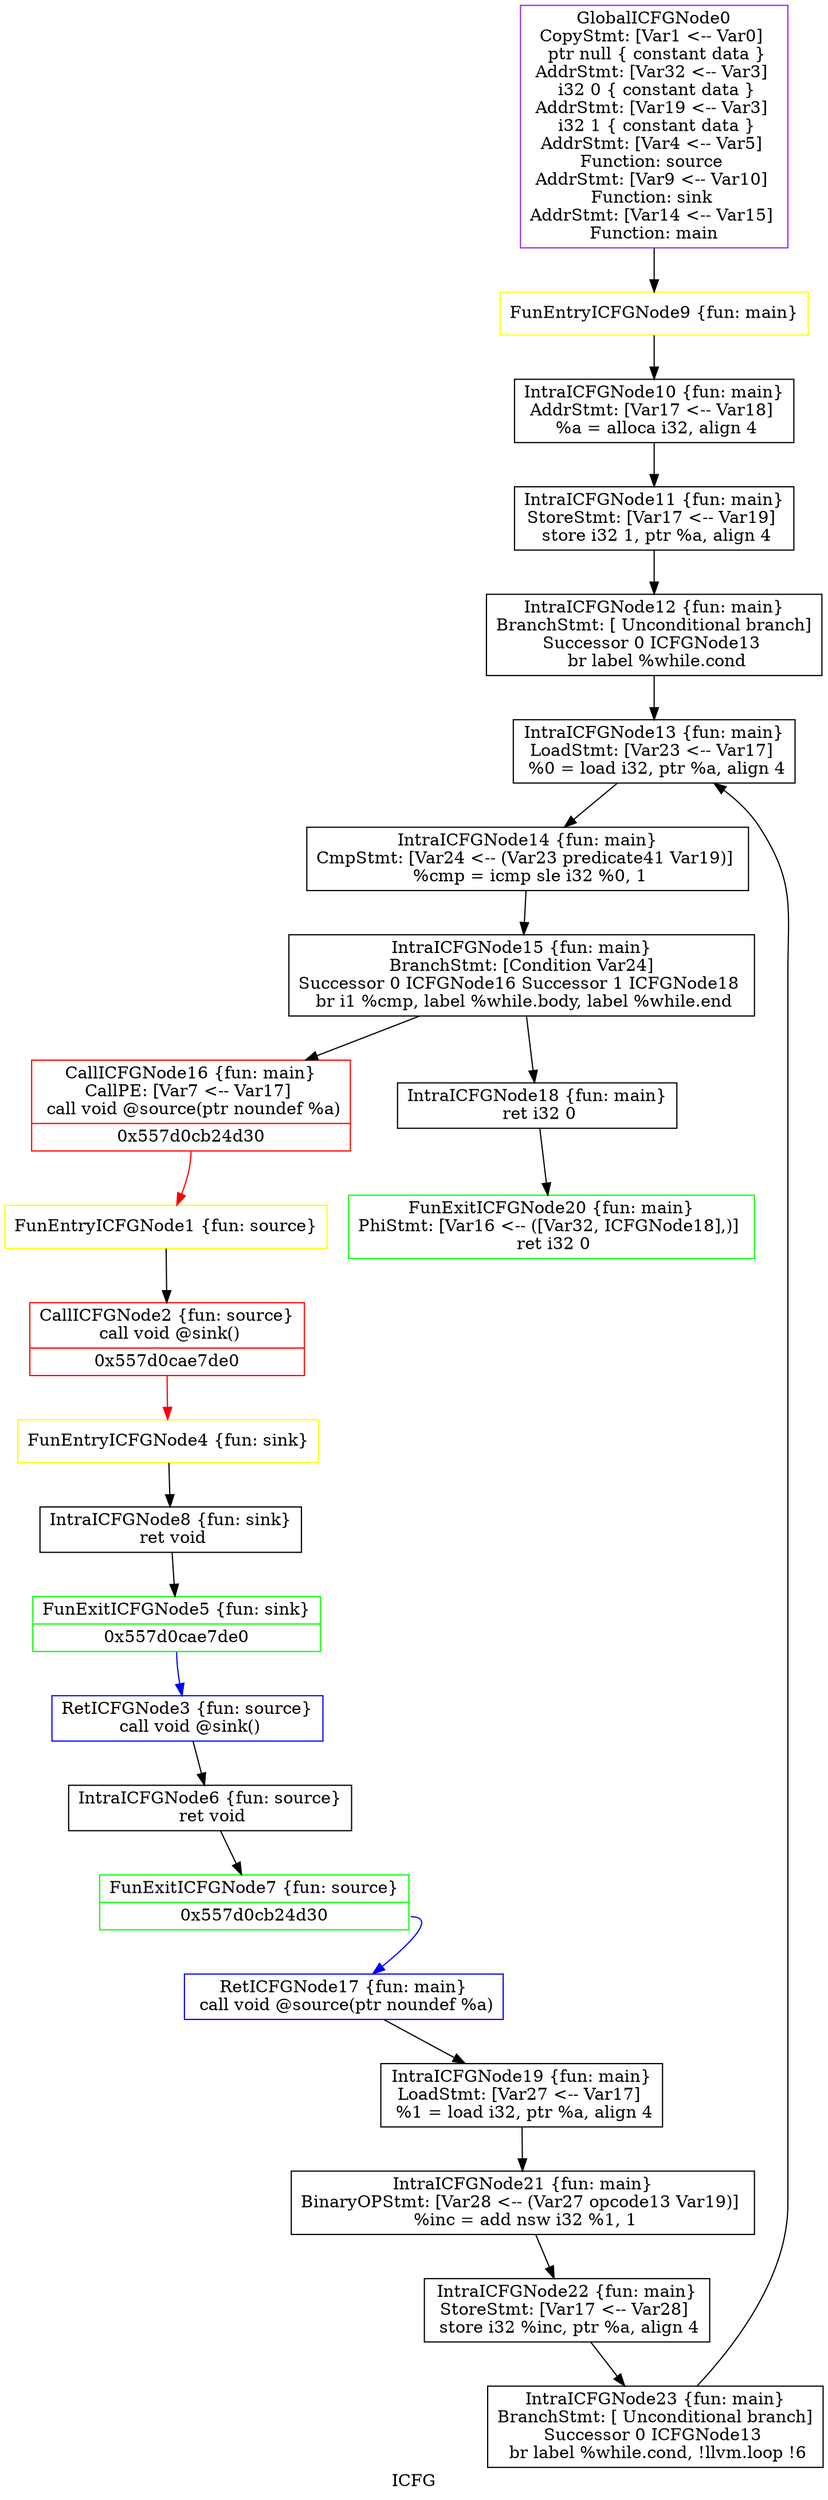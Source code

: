 digraph "ICFG" {
	label="ICFG";

	Node0x557d0caf48b0 [shape=record,color=purple,label="{GlobalICFGNode0\nCopyStmt: [Var1 \<-- Var0]  \n ptr null \{ constant data \}\nAddrStmt: [Var32 \<-- Var3]  \n i32 0 \{ constant data \}\nAddrStmt: [Var19 \<-- Var3]  \n i32 1 \{ constant data \}\nAddrStmt: [Var4 \<-- Var5]  \nFunction: source \nAddrStmt: [Var9 \<-- Var10]  \nFunction: sink \nAddrStmt: [Var14 \<-- Var15]  \nFunction: main }"];
	Node0x557d0caf48b0 -> Node0x557d0cad53d0[style=solid];
	Node0x557d0cae4520 [shape=record,color=yellow,label="{FunEntryICFGNode1 \{fun: source\}}"];
	Node0x557d0cae4520 -> Node0x557d0cae7de0[style=solid];
	Node0x557d0cae7de0 [shape=record,color=red,label="{CallICFGNode2 \{fun: source\}\n   call void @sink() |{<s0>0x557d0cae7de0}}"];
	Node0x557d0cae7de0:s0 -> Node0x557d0cadab90[style=solid,color=red];
	Node0x557d0cae24c0 [shape=record,color=blue,label="{RetICFGNode3 \{fun: source\}\n   call void @sink() }"];
	Node0x557d0cae24c0 -> Node0x557d0cb5be60[style=solid];
	Node0x557d0cadab90 [shape=record,color=yellow,label="{FunEntryICFGNode4 \{fun: sink\}}"];
	Node0x557d0cadab90 -> Node0x557d0cb4d7c0[style=solid];
	Node0x557d0cb5bab0 [shape=record,color=green,label="{FunExitICFGNode5 \{fun: sink\}|{<s0>0x557d0cae7de0}}"];
	Node0x557d0cb5bab0:s0 -> Node0x557d0cae24c0[style=solid,color=blue];
	Node0x557d0cb5be60 [shape=record,color=black,label="{IntraICFGNode6 \{fun: source\}\n   ret void }"];
	Node0x557d0cb5be60 -> Node0x557d0cb23ea0[style=solid];
	Node0x557d0cb23ea0 [shape=record,color=green,label="{FunExitICFGNode7 \{fun: source\}|{<s0>0x557d0cb24d30}}"];
	Node0x557d0cb23ea0:s0 -> Node0x557d0cae80c0[style=solid,color=blue];
	Node0x557d0cb4d7c0 [shape=record,color=black,label="{IntraICFGNode8 \{fun: sink\}\n   ret void }"];
	Node0x557d0cb4d7c0 -> Node0x557d0cb5bab0[style=solid];
	Node0x557d0cad53d0 [shape=record,color=yellow,label="{FunEntryICFGNode9 \{fun: main\}}"];
	Node0x557d0cad53d0 -> Node0x557d0cb6d9e0[style=solid];
	Node0x557d0cb6d9e0 [shape=record,color=black,label="{IntraICFGNode10 \{fun: main\}\nAddrStmt: [Var17 \<-- Var18]  \n   %a = alloca i32, align 4 }"];
	Node0x557d0cb6d9e0 -> Node0x557d0cb6d6d0[style=solid];
	Node0x557d0cb6d6d0 [shape=record,color=black,label="{IntraICFGNode11 \{fun: main\}\nStoreStmt: [Var17 \<-- Var19]  \n   store i32 1, ptr %a, align 4 }"];
	Node0x557d0cb6d6d0 -> Node0x557d0cb5b2a0[style=solid];
	Node0x557d0cb5b2a0 [shape=record,color=black,label="{IntraICFGNode12 \{fun: main\}\nBranchStmt: [ Unconditional branch]\nSuccessor 0 ICFGNode13   \n   br label %while.cond }"];
	Node0x557d0cb5b2a0 -> Node0x557d0cb3d4a0[style=solid];
	Node0x557d0cb3d4a0 [shape=record,color=black,label="{IntraICFGNode13 \{fun: main\}\nLoadStmt: [Var23 \<-- Var17]  \n   %0 = load i32, ptr %a, align 4 }"];
	Node0x557d0cb3d4a0 -> Node0x557d0caff780[style=solid];
	Node0x557d0caff780 [shape=record,color=black,label="{IntraICFGNode14 \{fun: main\}\nCmpStmt: [Var24 \<-- (Var23 predicate41 Var19)]  \n   %cmp = icmp sle i32 %0, 1 }"];
	Node0x557d0caff780 -> Node0x557d0cafa290[style=solid];
	Node0x557d0cafa290 [shape=record,color=black,label="{IntraICFGNode15 \{fun: main\}\nBranchStmt: [Condition Var24]\nSuccessor 0 ICFGNode16   Successor 1 ICFGNode18   \n   br i1 %cmp, label %while.body, label %while.end }"];
	Node0x557d0cafa290 -> Node0x557d0cb24d30[style=solid];
	Node0x557d0cafa290 -> Node0x557d0cb44070[style=solid];
	Node0x557d0cb24d30 [shape=record,color=red,label="{CallICFGNode16 \{fun: main\}\nCallPE: [Var7 \<-- Var17]  \n   call void @source(ptr noundef %a) |{<s0>0x557d0cb24d30}}"];
	Node0x557d0cb24d30:s0 -> Node0x557d0cae4520[style=solid,color=red];
	Node0x557d0cae80c0 [shape=record,color=blue,label="{RetICFGNode17 \{fun: main\}\n   call void @source(ptr noundef %a) }"];
	Node0x557d0cae80c0 -> Node0x557d0cb69c80[style=solid];
	Node0x557d0cb44070 [shape=record,color=black,label="{IntraICFGNode18 \{fun: main\}\n   ret i32 0 }"];
	Node0x557d0cb44070 -> Node0x557d0cb013e0[style=solid];
	Node0x557d0cb69c80 [shape=record,color=black,label="{IntraICFGNode19 \{fun: main\}\nLoadStmt: [Var27 \<-- Var17]  \n   %1 = load i32, ptr %a, align 4 }"];
	Node0x557d0cb69c80 -> Node0x557d0cb24bb0[style=solid];
	Node0x557d0cb013e0 [shape=record,color=green,label="{FunExitICFGNode20 \{fun: main\}\nPhiStmt: [Var16 \<-- ([Var32, ICFGNode18],)]  \n   ret i32 0 }"];
	Node0x557d0cb24bb0 [shape=record,color=black,label="{IntraICFGNode21 \{fun: main\}\nBinaryOPStmt: [Var28 \<-- (Var27 opcode13 Var19)]  \n   %inc = add nsw i32 %1, 1 }"];
	Node0x557d0cb24bb0 -> Node0x557d0cb711f0[style=solid];
	Node0x557d0cb711f0 [shape=record,color=black,label="{IntraICFGNode22 \{fun: main\}\nStoreStmt: [Var17 \<-- Var28]  \n   store i32 %inc, ptr %a, align 4 }"];
	Node0x557d0cb711f0 -> Node0x557d0cb6d390[style=solid];
	Node0x557d0cb6d390 [shape=record,color=black,label="{IntraICFGNode23 \{fun: main\}\nBranchStmt: [ Unconditional branch]\nSuccessor 0 ICFGNode13   \n   br label %while.cond, !llvm.loop !6 }"];
	Node0x557d0cb6d390 -> Node0x557d0cb3d4a0[style=solid];
}
